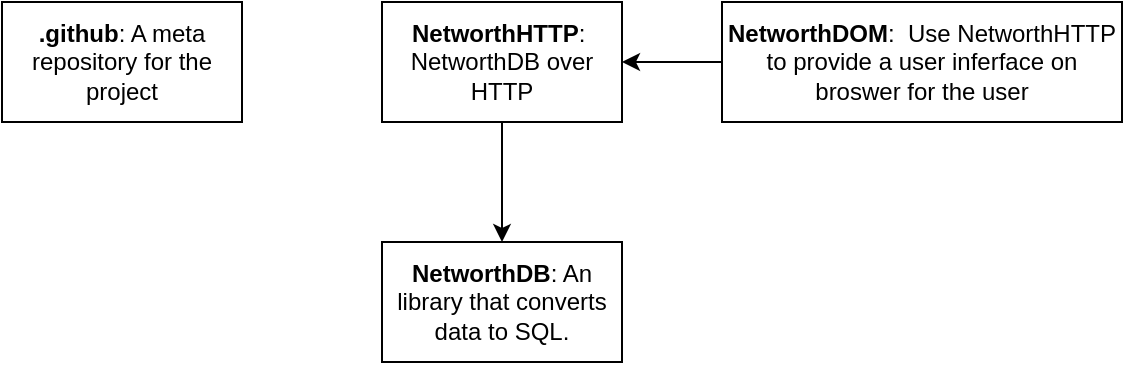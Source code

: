 <mxfile version="25.0.3">
  <diagram id="prtHgNgQTEPvFCAcTncT" name="Page-1">
    <mxGraphModel dx="1050" dy="576" grid="1" gridSize="10" guides="1" tooltips="1" connect="1" arrows="1" fold="1" page="1" pageScale="1" pageWidth="827" pageHeight="1169" math="0" shadow="0">
      <root>
        <mxCell id="0" />
        <mxCell id="1" parent="0" />
        <mxCell id="wEYrdLA-VfsN3QdMjNX--1" value="&lt;div&gt;&lt;b&gt;NetworthDB&lt;/b&gt;: An library that converts data to SQL.&lt;br&gt;&lt;/div&gt;" style="rounded=0;whiteSpace=wrap;html=1;" vertex="1" parent="1">
          <mxGeometry x="350" y="270" width="120" height="60" as="geometry" />
        </mxCell>
        <mxCell id="wEYrdLA-VfsN3QdMjNX--3" value="" style="edgeStyle=orthogonalEdgeStyle;rounded=0;orthogonalLoop=1;jettySize=auto;html=1;" edge="1" parent="1" source="wEYrdLA-VfsN3QdMjNX--2" target="wEYrdLA-VfsN3QdMjNX--1">
          <mxGeometry relative="1" as="geometry" />
        </mxCell>
        <mxCell id="wEYrdLA-VfsN3QdMjNX--2" value="&lt;div&gt;&lt;b&gt;NetworthHTTP&lt;/b&gt;:&amp;nbsp; NetworthDB over HTTP&lt;br&gt;&lt;/div&gt;" style="rounded=0;whiteSpace=wrap;html=1;" vertex="1" parent="1">
          <mxGeometry x="350" y="150" width="120" height="60" as="geometry" />
        </mxCell>
        <mxCell id="wEYrdLA-VfsN3QdMjNX--5" value="" style="edgeStyle=orthogonalEdgeStyle;rounded=0;orthogonalLoop=1;jettySize=auto;html=1;" edge="1" parent="1" source="wEYrdLA-VfsN3QdMjNX--4" target="wEYrdLA-VfsN3QdMjNX--2">
          <mxGeometry relative="1" as="geometry" />
        </mxCell>
        <mxCell id="wEYrdLA-VfsN3QdMjNX--4" value="&lt;div&gt;&lt;b&gt;NetworthDOM&lt;/b&gt;:&amp;nbsp; Use NetworthHTTP to provide a user inferface on broswer for the user&lt;br&gt;&lt;/div&gt;" style="rounded=0;whiteSpace=wrap;html=1;" vertex="1" parent="1">
          <mxGeometry x="520" y="150" width="200" height="60" as="geometry" />
        </mxCell>
        <mxCell id="wEYrdLA-VfsN3QdMjNX--6" value="&lt;b&gt;.github&lt;/b&gt;: A meta repository for the project" style="rounded=0;whiteSpace=wrap;html=1;" vertex="1" parent="1">
          <mxGeometry x="160" y="150" width="120" height="60" as="geometry" />
        </mxCell>
      </root>
    </mxGraphModel>
  </diagram>
</mxfile>
